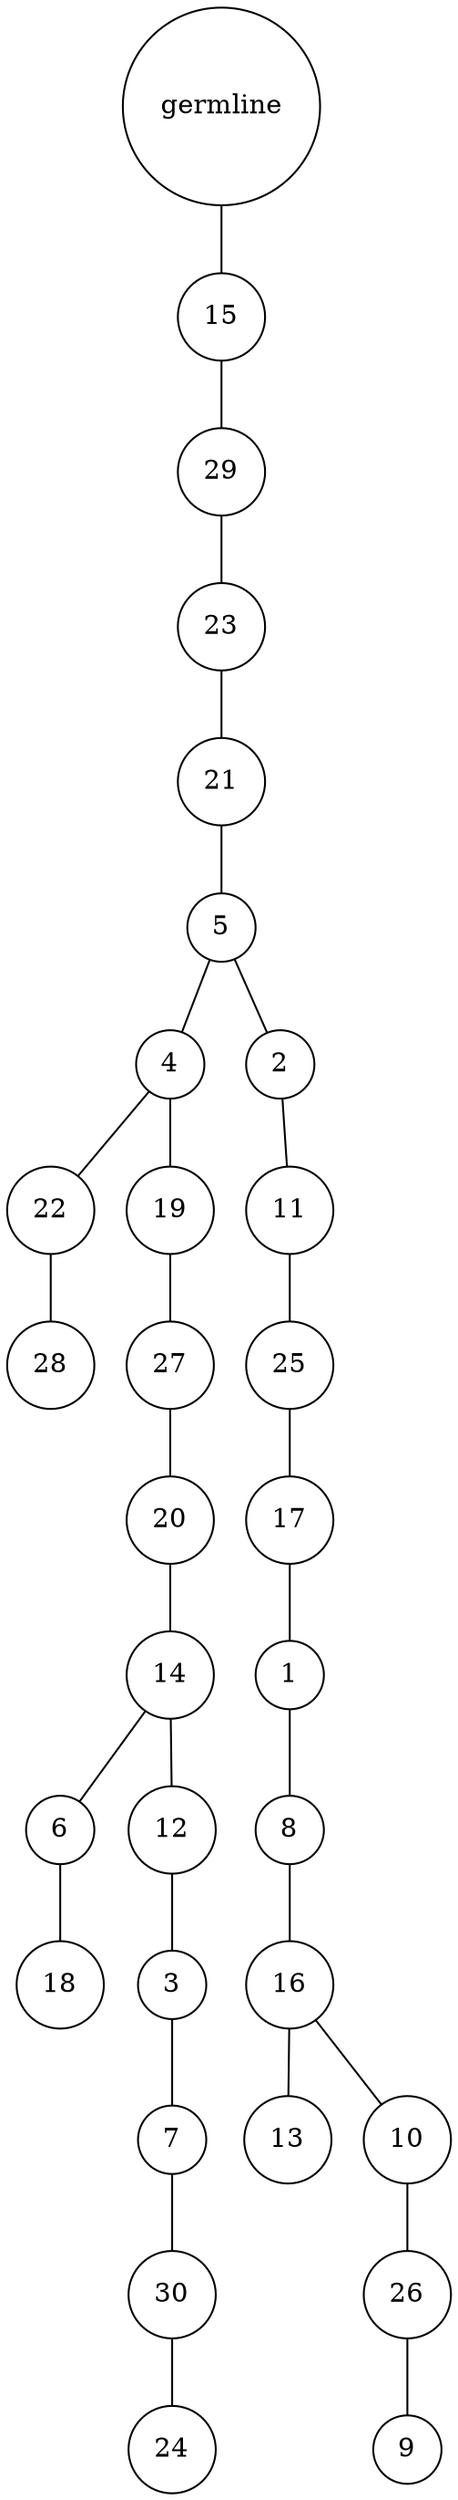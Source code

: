 graph {
	rankdir=UD;
	splines=line;
	node [shape=circle]
	"0x7ff9a56b84c0" [label="germline"];
	"0x7ff9a56b84f0" [label="15"];
	"0x7ff9a56b84c0" -- "0x7ff9a56b84f0" ;
	"0x7ff9a56b8520" [label="29"];
	"0x7ff9a56b84f0" -- "0x7ff9a56b8520" ;
	"0x7ff9a56b8550" [label="23"];
	"0x7ff9a56b8520" -- "0x7ff9a56b8550" ;
	"0x7ff9a56b8580" [label="21"];
	"0x7ff9a56b8550" -- "0x7ff9a56b8580" ;
	"0x7ff9a56b85b0" [label="5"];
	"0x7ff9a56b8580" -- "0x7ff9a56b85b0" ;
	"0x7ff9a56b85e0" [label="4"];
	"0x7ff9a56b85b0" -- "0x7ff9a56b85e0" ;
	"0x7ff9a56b8610" [label="22"];
	"0x7ff9a56b85e0" -- "0x7ff9a56b8610" ;
	"0x7ff9a56b8640" [label="28"];
	"0x7ff9a56b8610" -- "0x7ff9a56b8640" ;
	"0x7ff9a56b8670" [label="19"];
	"0x7ff9a56b85e0" -- "0x7ff9a56b8670" ;
	"0x7ff9a56b86a0" [label="27"];
	"0x7ff9a56b8670" -- "0x7ff9a56b86a0" ;
	"0x7ff9a56b86d0" [label="20"];
	"0x7ff9a56b86a0" -- "0x7ff9a56b86d0" ;
	"0x7ff9a56b8700" [label="14"];
	"0x7ff9a56b86d0" -- "0x7ff9a56b8700" ;
	"0x7ff9a56b8730" [label="6"];
	"0x7ff9a56b8700" -- "0x7ff9a56b8730" ;
	"0x7ff9a56b8760" [label="18"];
	"0x7ff9a56b8730" -- "0x7ff9a56b8760" ;
	"0x7ff9a56b8790" [label="12"];
	"0x7ff9a56b8700" -- "0x7ff9a56b8790" ;
	"0x7ff9a56b87c0" [label="3"];
	"0x7ff9a56b8790" -- "0x7ff9a56b87c0" ;
	"0x7ff9a56b87f0" [label="7"];
	"0x7ff9a56b87c0" -- "0x7ff9a56b87f0" ;
	"0x7ff9a56b8820" [label="30"];
	"0x7ff9a56b87f0" -- "0x7ff9a56b8820" ;
	"0x7ff9a56b8850" [label="24"];
	"0x7ff9a56b8820" -- "0x7ff9a56b8850" ;
	"0x7ff9a56b8880" [label="2"];
	"0x7ff9a56b85b0" -- "0x7ff9a56b8880" ;
	"0x7ff9a56b88b0" [label="11"];
	"0x7ff9a56b8880" -- "0x7ff9a56b88b0" ;
	"0x7ff9a56b88e0" [label="25"];
	"0x7ff9a56b88b0" -- "0x7ff9a56b88e0" ;
	"0x7ff9a56b8910" [label="17"];
	"0x7ff9a56b88e0" -- "0x7ff9a56b8910" ;
	"0x7ff9a56b8940" [label="1"];
	"0x7ff9a56b8910" -- "0x7ff9a56b8940" ;
	"0x7ff9a56b8970" [label="8"];
	"0x7ff9a56b8940" -- "0x7ff9a56b8970" ;
	"0x7ff9a56b89a0" [label="16"];
	"0x7ff9a56b8970" -- "0x7ff9a56b89a0" ;
	"0x7ff9a56b89d0" [label="13"];
	"0x7ff9a56b89a0" -- "0x7ff9a56b89d0" ;
	"0x7ff9a56b8a00" [label="10"];
	"0x7ff9a56b89a0" -- "0x7ff9a56b8a00" ;
	"0x7ff9a56b8a30" [label="26"];
	"0x7ff9a56b8a00" -- "0x7ff9a56b8a30" ;
	"0x7ff9a56b8a60" [label="9"];
	"0x7ff9a56b8a30" -- "0x7ff9a56b8a60" ;
}
